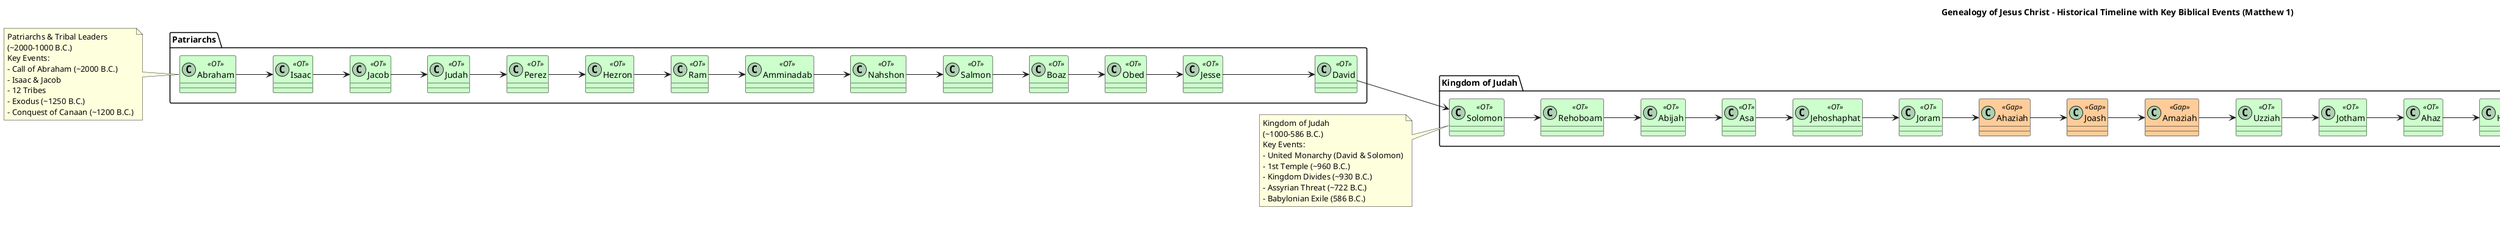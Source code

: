 @startuml
title Genealogy of Jesus Christ - Historical Timeline with Key Biblical Events (Matthew 1)

skinparam class {
    BackgroundColor<<OT>> #CCFFCC
    BackgroundColor<<Gap>> #FFCC99
    BackgroundColor<<Unknown>> #DDDDDD
    BorderColor Black
}

left to right direction

' ============================
' TIMELINE BANDS
' ============================
note as N1
Patriarchs & Tribal Leaders
(~2000–1000 B.C.)
Key Events:
- Call of Abraham (~2000 B.C.)
- Isaac & Jacob
- 12 Tribes
- Exodus (~1250 B.C.)
- Conquest of Canaan (~1200 B.C.)
end note

note as N2
Kingdom of Judah
(~1000–586 B.C.)
Key Events:
- United Monarchy (David & Solomon)
- 1st Temple (~960 B.C.)
- Kingdom Divides (~930 B.C.)
- Assyrian Threat (~722 B.C.)
- Babylonian Exile (586 B.C.)
end note

note as N3
Exile & Post-Exile
(586–5 B.C.)
Key Events:
- Babylonian Captivity
- Return & 2nd Temple (~516 B.C.)
- Persian, Greek, Roman periods
- Messianic expectation
end note

note as N4
Birth of Jesus
(~5–1 B.C.)
Key Event:
- Incarnation of the Messiah
end note

' ============================
' PATRIARCHS (Genesis → Ruth)
' ============================
package "Patriarchs" {
    class Abraham <<OT>>
    class Isaac <<OT>>
    class Jacob <<OT>>
    class Judah <<OT>>
    class Perez <<OT>>
    class Hezron <<OT>>
    class Ram <<OT>>
    class Amminadab <<OT>>
    class Nahshon <<OT>>
    class Salmon <<OT>>
    class Boaz <<OT>>
    class Obed <<OT>>
    class Jesse <<OT>>
    class David <<OT>>
}

Abraham --> Isaac
Isaac --> Jacob
Jacob --> Judah
Judah --> Perez
Perez --> Hezron
Hezron --> Ram
Ram --> Amminadab
Amminadab --> Nahshon
Nahshon --> Salmon
Salmon --> Boaz
Boaz --> Obed
Obed --> Jesse
Jesse --> David

N1 .. Abraham

' ============================
' KINGDOM (1-2 Samuel, 1-2 Kings)
' ============================
package "Kingdom of Judah" {
    class Solomon <<OT>>
    class Rehoboam <<OT>>
    class Abijah <<OT>>
    class Asa <<OT>>
    class Jehoshaphat <<OT>>
    class Joram <<OT>>
    
    ' Gaps - omitted kings
    class Ahaziah <<Gap>>
    class Joash <<Gap>>
    class Amaziah <<Gap>>
    
    class Uzziah <<OT>>
    class Jotham <<OT>>
    class Ahaz <<OT>>
    class Hezekiah <<OT>>
    class Manasseh <<OT>>
    class Amon <<OT>>
    class Josiah <<OT>>
    class Jechoniah <<OT>>
}

David --> Solomon
Solomon --> Rehoboam
Rehoboam --> Abijah
Abijah --> Asa
Asa --> Jehoshaphat
Jehoshaphat --> Joram

' Gap lineage for omitted kings
Joram --> Ahaziah
Ahaziah --> Joash
Joash --> Amaziah
Amaziah --> Uzziah

Uzziah --> Jotham
Jotham --> Ahaz
Ahaz --> Hezekiah
Hezekiah --> Manasseh
Manasseh --> Amon
Amon --> Josiah
Josiah --> Jechoniah

N2 .. Solomon

' ============================
' POST-EXILE (Ezra → Matthew)
' ============================
package "Exile & Post-Exile" {
    class Shealtiel <<OT>>
    class Zerubbabel <<OT>>
    class Abiud <<Unknown>>
    class Eliakim <<Unknown>>
    class Azor <<Unknown>>
    class Zadok <<Unknown>>
    class Achim <<Unknown>>
    class Eliud <<Unknown>>
    class Eleazar <<Unknown>>
    class Matthan <<Unknown>>
    class Jacob_father <<Unknown>>
    class Joseph <<OT>>
    class Jesus <<OT>>
}

Jechoniah --> Shealtiel
Shealtiel --> Zerubbabel
Zerubbabel --> Abiud
Abiud --> Eliakim
Eliakim --> Azor
Azor --> Zadok
Zadok --> Achim
Achim --> Eliud
Eliud --> Eleazar
Eleazar --> Matthan
Matthan --> Jacob_father
Jacob_father --> Joseph
Joseph --> Jesus

N3 .. Shealtiel
N4 .. Jesus

@enduml




@startuml
title Genealogy of Jesus Christ - Historical Timeline (Matthew 1)

skinparam class {
    BackgroundColor<<OT>> #CCFFCC
    BackgroundColor<<Gap>> #FFCC99
    BackgroundColor<<Unknown>> #DDDDDD
    BorderColor Black
}

left to right direction

' ============================
' TIMELINE BANDS AS NOTES
' ============================
note as N1
Patriarchs & Tribal Leaders
(2000–1000 B.C.)
From Abraham to David
end note

note as N2
Kingdom of Judah
(1000–586 B.C.)
From David to Babylonian Exile
end note

note as N3
Exile & Post-Exile
(586–5 B.C.)
From Jechoniah to Joseph
end note

note as N4
Birth of Jesus
(~5–1 B.C.)
Fulfillment of the Promise
end note

' ============================
' PATRIARCHS (Genesis → Ruth)
' ============================
package "Patriarchs (Genesis → Ruth)" {
    class Abraham <<OT>>
    class Isaac <<OT>>
    class Jacob <<OT>>
    class Judah <<OT>>
    class Perez <<OT>>
    class Hezron <<OT>>
    class Ram <<OT>>
    class Amminadab <<OT>>
    class Nahshon <<OT>>
    class Salmon <<OT>>
    class Boaz <<OT>>
    class Obed <<OT>>
    class Jesse <<OT>>
    class David <<OT>>
}

Abraham --> Isaac
Isaac --> Jacob
Jacob --> Judah
Judah --> Perez
Perez --> Hezron
Hezron --> Ram
Ram --> Amminadab
Amminadab --> Nahshon
Nahshon --> Salmon
Salmon --> Boaz
Boaz --> Obed
Obed --> Jesse
Jesse --> David

N1 .. Abraham

' ============================
' KINGDOM (1-2 Samuel, 1-2 Kings)
' ============================
package "Kingdom of Judah (1000–586 B.C.)" {
    class Solomon <<OT>>
    class Rehoboam <<OT>>
    class Abijah <<OT>>
    class Asa <<OT>>
    class Jehoshaphat <<OT>>
    class Joram <<OT>>
    
    ' Gaps - omitted kings
    class Ahaziah <<Gap>>
    class Joash <<Gap>>
    class Amaziah <<Gap>>
    
    class Uzziah <<OT>>
    class Jotham <<OT>>
    class Ahaz <<OT>>
    class Hezekiah <<OT>>
    class Manasseh <<OT>>
    class Amon <<OT>>
    class Josiah <<OT>>
    class Jechoniah <<OT>>
}

David --> Solomon
Solomon --> Rehoboam
Rehoboam --> Abijah
Abijah --> Asa
Asa --> Jehoshaphat
Jehoshaphat --> Joram

' Gap lineage for omitted kings
Joram --> Ahaziah
Ahaziah --> Joash
Joash --> Amaziah
Amaziah --> Uzziah

Uzziah --> Jotham
Jotham --> Ahaz
Ahaz --> Hezekiah
Hezekiah --> Manasseh
Manasseh --> Amon
Amon --> Josiah
Josiah --> Jechoniah

N2 .. Solomon

' ============================
' POST-EXILE (Ezra → Matthew)
' ============================
package "Exile & Post-Exile (586–5 B.C.)" {
    class Shealtiel <<OT>>
    class Zerubbabel <<OT>>
    class Abiud <<Unknown>>
    class Eliakim <<Unknown>>
    class Azor <<Unknown>>
    class Zadok <<Unknown>>
    class Achim <<Unknown>>
    class Eliud <<Unknown>>
    class Eleazar <<Unknown>>
    class Matthan <<Unknown>>
    class Jacob_father <<Unknown>>
    class Joseph <<OT>>
    class Jesus <<OT>>
}

Jechoniah --> Shealtiel
Shealtiel --> Zerubbabel
Zerubbabel --> Abiud
Abiud --> Eliakim
Eliakim --> Azor
Azor --> Zadok
Zadok --> Achim
Achim --> Eliud
Eliud --> Eleazar
Eleazar --> Matthan
Matthan --> Jacob_father
Jacob_father --> Joseph
Joseph --> Jesus

N3 .. Shealtiel
N4 .. Jesus

@enduml



@startuml
title Genealogy of Jesus Christ - Horizontal Timeline (Matthew 1)

skinparam class {
    BackgroundColor<<OT>> #CCFFCC
    BackgroundColor<<Gap>> #FFCC99
    BackgroundColor<<Unknown>> #DDDDDD
    BorderColor Black
}

left to right direction

' --- PATRIARCHS ---
package "Patriarchs (Genesis → Ruth)" {
    class Abraham <<OT>>
    class Isaac <<OT>>
    class Jacob <<OT>>
    class Judah <<OT>>
    class Perez <<OT>>
    class Hezron <<OT>>
    class Ram <<OT>>
    class Amminadab <<OT>>
    class Nahshon <<OT>>
    class Salmon <<OT>>
    class Boaz <<OT>>
    class Obed <<OT>>
    class Jesse <<OT>>
    class David <<OT>>
}

Abraham --> Isaac
Isaac --> Jacob
Jacob --> Judah
Judah --> Perez
Perez --> Hezron
Hezron --> Ram
Ram --> Amminadab
Amminadab --> Nahshon
Nahshon --> Salmon
Salmon --> Boaz
Boaz --> Obed
Obed --> Jesse
Jesse --> David

' --- MONARCHY ---
package "Kingdom of Judah (1-2 Samuel, 1-2 Kings)" {
    class Solomon <<OT>>
    class Rehoboam <<OT>>
    class Abijah <<OT>>
    class Asa <<OT>>
    class Jehoshaphat <<OT>>
    class Joram <<OT>>
    
    ' Gaps (omitted kings)
    class Ahaziah <<Gap>>
    class Joash <<Gap>>
    class Amaziah <<Gap>>
    
    class Uzziah <<OT>>
    class Jotham <<OT>>
    class Ahaz <<OT>>
    class Hezekiah <<OT>>
    class Manasseh <<OT>>
    class Amon <<OT>>
    class Josiah <<OT>>
    class Jechoniah <<OT>>
}

David --> Solomon
Solomon --> Rehoboam
Rehoboam --> Abijah
Abijah --> Asa
Asa --> Jehoshaphat
Jehoshaphat --> Joram

' Gap lineage in OT
Joram --> Ahaziah
Ahaziah --> Joash
Joash --> Amaziah
Amaziah --> Uzziah

Uzziah --> Jotham
Jotham --> Ahaz
Ahaz --> Hezekiah
Hezekiah --> Manasseh
Manasseh --> Amon
Amon --> Josiah
Josiah --> Jechoniah

' --- POST-EXILIC ---
package "Exile & Post-Exile (Ezra → Matthew)" {
    class Shealtiel <<OT>>
    class Zerubbabel <<OT>>
    class Abiud <<Unknown>>
    class Eliakim <<Unknown>>
    class Azor <<Unknown>>
    class Zadok <<Unknown>>
    class Achim <<Unknown>>
    class Eliud <<Unknown>>
    class Eleazar <<Unknown>>
    class Matthan <<Unknown>>
    class Jacob_father <<Unknown>>
    class Joseph <<OT>>
    class Jesus <<OT>>
}

Jechoniah --> Shealtiel
Shealtiel --> Zerubbabel
Zerubbabel --> Abiud
Abiud --> Eliakim
Eliakim --> Azor
Azor --> Zadok
Zadok --> Achim
Achim --> Eliud
Eliud --> Eleazar
Eleazar --> Matthan
Matthan --> Jacob_father
Jacob_father --> Joseph
Joseph --> Jesus

@enduml



@startuml
title Genealogy of Jesus Christ (Matthew 1) with OT Links and Gaps

skinparam class {
    BackgroundColor<<OT>> #CCFFCC
    BackgroundColor<<Gap>> #FFCC99
    BackgroundColor<<Unknown>> #DDDDDD
}

top to bottom direction

' --- Abraham to David (OT confirmed) ---
class Abraham <<OT>>
class Isaac <<OT>>
class Jacob <<OT>>
class Judah <<OT>>
class Perez <<OT>>
class Hezron <<OT>>
class Ram <<OT>>
class Amminadab <<OT>>
class Nahshon <<OT>>
class Salmon <<OT>>
class Boaz <<OT>>
class Obed <<OT>>
class Jesse <<OT>>
class David <<OT>>

Abraham --> Isaac
Isaac --> Jacob
Jacob --> Judah
Judah --> Perez
Perez --> Hezron
Hezron --> Ram
Ram --> Amminadab
Amminadab --> Nahshon
Nahshon --> Salmon
Salmon --> Boaz
Boaz --> Obed
Obed --> Jesse
Jesse --> David

' --- David to the Babylonian Exile ---
class Solomon <<OT>>
class Rehoboam <<OT>>
class Abijah <<OT>>
class Asa <<OT>>
class Jehoshaphat <<OT>>
class Joram <<OT>>

' Omitted kings (gaps)
class Ahaziah <<Gap>>
class Joash <<Gap>>
class Amaziah <<Gap>>

class Uzziah <<OT>>
class Jotham <<OT>>
class Ahaz <<OT>>
class Hezekiah <<OT>>
class Manasseh <<OT>>
class Amon <<OT>>
class Josiah <<OT>>
class Jechoniah <<OT>>

David --> Solomon
Solomon --> Rehoboam
Rehoboam --> Abijah
Abijah --> Asa
Asa --> Jehoshaphat
Jehoshaphat --> Joram

' Omitted kings (gap lineage)
Joram --> Ahaziah
Ahaziah --> Joash
Joash --> Amaziah
Amaziah --> Uzziah

Uzziah --> Jotham
Jotham --> Ahaz
Ahaz --> Hezekiah
Hezekiah --> Manasseh
Manasseh --> Amon
Amon --> Josiah
Josiah --> Jechoniah

' --- Post-Exilic Line (Unknown in OT) ---
class Shealtiel <<OT>>
class Zerubbabel <<OT>>
class Abiud <<Unknown>>
class Eliakim <<Unknown>>
class Azor <<Unknown>>
class Zadok <<Unknown>>
class Achim <<Unknown>>
class Eliud <<Unknown>>
class Eleazar <<Unknown>>
class Matthan <<Unknown>>
class Jacob_father <<Unknown>>
class Joseph <<OT>>
class Jesus <<OT>>

Jechoniah --> Shealtiel
Shealtiel --> Zerubbabel
Zerubbabel --> Abiud
Abiud --> Eliakim
Eliakim --> Azor
Azor --> Zadok
Zadok --> Achim
Achim --> Eliud
Eliud --> Eleazar
Eleazar --> Matthan
Matthan --> Jacob_father
Jacob_father --> Joseph
Joseph --> Jesus

@enduml



@startuml
title Genealogy of Jesus Christ with Siblings - Matthew 1 (RSV-CE)

' Optional: Orient the tree top-down
' top to bottom direction
left to right direction

' Generation 1
class Abraham
class Isaac
Abraham --> Isaac

' Generation 2
class Jacob
Isaac --> Jacob

' Generation 3 - Jacob's children
class Judah
class Levi
class Simeon
class Reuben
class Dan
class Naphtali
class Gad
class Asher
class Issachar
class Zebulun
class Joseph_son
class Benjamin
Jacob --> Judah
Jacob --> Levi
Jacob --> Simeon
Jacob --> Reuben
Jacob --> Dan
Jacob --> Naphtali
Jacob --> Gad
Jacob --> Asher
Jacob --> Issachar
Jacob --> Zebulun
Jacob --> Joseph_son
Jacob --> Benjamin

' Judah's lineage
class Perez
class Zerah
Judah --> Perez : by Tamar
Judah --> Zerah : by Tamar

' Continue linear descent
class Hezron
class Ram
class Amminadab
class Nahshon
class Salmon
class Boaz
class Obed
class Jesse
Judah --> Perez
Perez --> Hezron
Hezron --> Ram
Ram --> Amminadab
Amminadab --> Nahshon
Nahshon --> Salmon
Salmon --> Boaz : by Rahab
Boaz --> Obed : by Ruth
Obed --> Jesse

' Jesse’s sons (1 Samuel 16 references more sons, but only David is named here)
class David
Jesse --> David

' David's lineage
class Solomon
David --> Solomon : by wife of Uriah

' Kings of Judah
class Rehoboam
class Abijah
class Asa
class Jehoshaphat
class Joram
class Uzziah
class Jotham
class Ahaz
class Hezekiah
class Manasseh
class Amos
class Josiah

Solomon --> Rehoboam
Rehoboam --> Abijah
Abijah --> Asa
Asa --> Jehoshaphat
Jehoshaphat --> Joram
Joram --> Uzziah
Uzziah --> Jotham
Jotham --> Ahaz
Ahaz --> Hezekiah
Hezekiah --> Manasseh
Manasseh --> Amos
Amos --> Josiah

' Josiah's sons
class Jechoniah
class Jehoiakim
class Shallum
Josiah --> Jechoniah
Josiah --> Jehoiakim
Josiah --> Shallum

' After exile
class Shealtiel
class Zerubbabel
class Abiud
class Eliakim
class Azor
class Zadok
class Achim
class Eliud
class Eleazar
class Matthan
class Jacob_father
class Joseph
class Jesus

Jechoniah --> Shealtiel
Shealtiel --> Zerubbabel
Zerubbabel --> Abiud
Abiud --> Eliakim
Eliakim --> Azor
Azor --> Zadok
Zadok --> Achim
Achim --> Eliud
Eliud --> Eleazar
Eleazar --> Matthan
Matthan --> Jacob_father
Jacob_father --> Joseph
Joseph --> Jesus : legal father

@enduml




@startuml
title Family Tree of Jacob (Israel) - Sons and Mothers

top to bottom direction

' Jacob and his wives/concubines
class Jacob
class Leah
class Rachel
class Zilpah <<Concubine>>
class Bilhah <<Concubine>>

Jacob --> Leah : wife
Jacob --> Rachel : wife
Jacob --> Zilpah : concubine
Jacob --> Bilhah : concubine

' Sons of Leah
class Reuben
class Simeon
class Levi
class Judah
class Issachar
class Zebulun

Leah --> Reuben
Leah --> Simeon
Leah --> Levi
Leah --> Judah
Leah --> Issachar
Leah --> Zebulun

' Sons of Rachel
class Joseph
class Benjamin

Rachel --> Joseph
Rachel --> Benjamin

' Sons of Zilpah
class Gad
class Asher

Zilpah --> Gad
Zilpah --> Asher

' Sons of Bilhah
class Dan
class Naphtali

Bilhah --> Dan
Bilhah --> Naphtali

' Link sons to Jacob (optional, to make structure explicit)
Jacob --> Reuben
Jacob --> Simeon
Jacob --> Levi
Jacob --> Judah
Jacob --> Issachar
Jacob --> Zebulun
Jacob --> Joseph
Jacob --> Benjamin
Jacob --> Gad
Jacob --> Asher
Jacob --> Dan
Jacob --> Naphtali

@enduml









@startuml
title Genealogy of Jesus Christ - Matthew 1 (RSV-CE)

class Abraham
class Isaac
class Jacob
class Judah
class Perez
class Hezron
class Ram
class Amminadab
class Nahshon
class Salmon
class Boaz
class Obed
class Jesse
class David
class Solomon
class Rehoboam
class Abijah
class Asa
class Jehoshaphat
class Joram
class Uzziah
class Jotham
class Ahaz
class Hezekiah
class Manasseh
class Amos
class Josiah
class Jechoniah
class Shealtiel
class Zerubbabel
class Abiud
class Eliakim
class Azor
class Zadok
class Achim
class Eliud
class Eleazar
class Matthan
class JacobFather
class Joseph
class Jesus

Abraham --> Isaac
Isaac --> Jacob
Jacob --> Judah
Judah --> Perez
Perez --> Hezron
Hezron --> Ram
Ram --> Amminadab
Amminadab --> Nahshon
Nahshon --> Salmon
Salmon --> Boaz : by Rahab
Boaz --> Obed : by Ruth
Obed --> Jesse
Jesse --> David
David --> Solomon : by Uriah's wife
Solomon --> Rehoboam
Rehoboam --> Abijah
Abijah --> Asa
Asa --> Jehoshaphat
Jehoshaphat --> Joram
Joram --> Uzziah
Uzziah --> Jotham
Jotham --> Ahaz
Ahaz --> Hezekiah
Hezekiah --> Manasseh
Manasseh --> Amos
Amos --> Josiah
Josiah --> Jechoniah
Jechoniah --> Shealtiel
Shealtiel --> Zerubbabel
Zerubbabel --> Abiud
Abiud --> Eliakim
Eliakim --> Azor
Azor --> Zadok
Zadok --> Achim
Achim --> Eliud
Eliud --> Eleazar
Eleazar --> Matthan
Matthan --> JacobFather
JacobFather --> Joseph
Joseph --> Jesus : husband of Mary

@enduml
